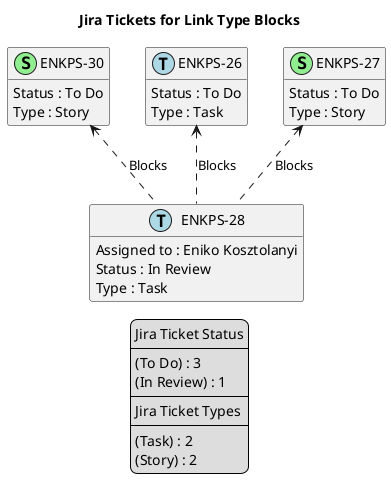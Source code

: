 @startuml
'https://plantuml.com/class-diagram

' GENERATE CLASS DIAGRAM ===========
' Generated at    : Tue Apr 23 13:03:14 CEST 2024

title Jira Tickets for Link Type Blocks
hide empty members

legend
Jira Ticket Status
----
(To Do) : 3
(In Review) : 1
----
Jira Ticket Types
----
(Task) : 2
(Story) : 2
end legend


' Tickets =======
class "ENKPS-30" << (S,lightgreen) >> {
  Status : To Do
  Type : Story
}

class "ENKPS-26" << (T,lightblue) >> {
  Status : To Do
  Type : Task
}

class "ENKPS-27" << (S,lightgreen) >> {
  Status : To Do
  Type : Story
}

class "ENKPS-28" << (T,lightblue) >> {
  Assigned to : Eniko Kosztolanyi
  Status : In Review
  Type : Task
}



' Links =======
"ENKPS-30" <.. "ENKPS-28" : Blocks
"ENKPS-26" <.. "ENKPS-28" : Blocks
"ENKPS-27" <.. "ENKPS-28" : Blocks


@enduml
